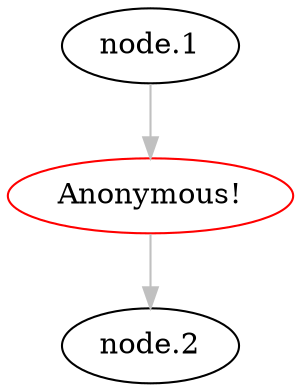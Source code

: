 digraph Perl
{
graph [ rankdir="TB" ]
node [ shape="oval" ]
edge [ color="grey" ]
"node.1"
"" [ color="red" label="Anonymous!" ]
"node.2"
"node.1" -> "" [ label="" ]
"" -> "node.2" [ label="" ]
}
